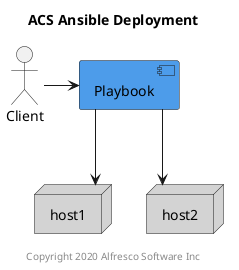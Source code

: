 @startuml

Title: ACS Ansible Deployment

skinparam componentStyle uml2
skinparam linetype ortho
skinparam rectangle {
    BorderStyle dashed
}

actor Client

component "Playbook" as playbook #4d9cea

node "host1" #lightgrey
node "host2" #lightgrey

Client -> playbook

playbook -down-> host1
playbook -down-> host2

center footer Copyright 2020 Alfresco Software Inc

@enduml

